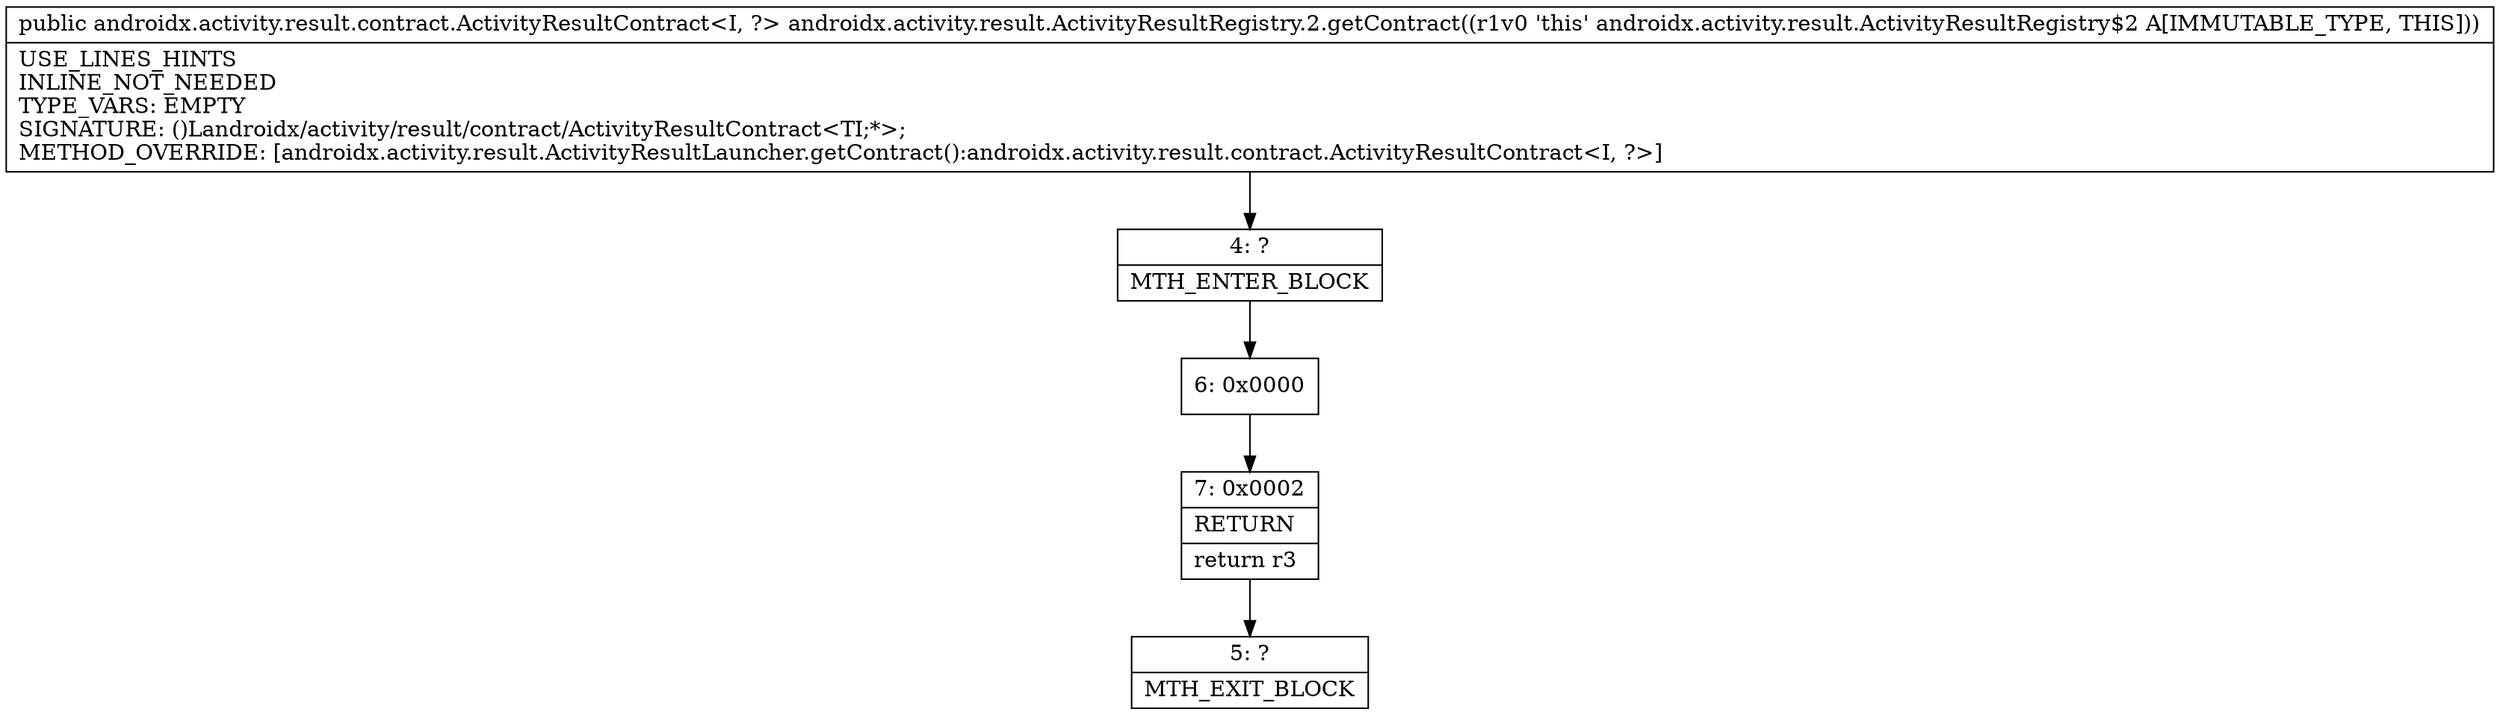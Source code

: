 digraph "CFG forandroidx.activity.result.ActivityResultRegistry.2.getContract()Landroidx\/activity\/result\/contract\/ActivityResultContract;" {
Node_4 [shape=record,label="{4\:\ ?|MTH_ENTER_BLOCK\l}"];
Node_6 [shape=record,label="{6\:\ 0x0000}"];
Node_7 [shape=record,label="{7\:\ 0x0002|RETURN\l|return r3\l}"];
Node_5 [shape=record,label="{5\:\ ?|MTH_EXIT_BLOCK\l}"];
MethodNode[shape=record,label="{public androidx.activity.result.contract.ActivityResultContract\<I, ?\> androidx.activity.result.ActivityResultRegistry.2.getContract((r1v0 'this' androidx.activity.result.ActivityResultRegistry$2 A[IMMUTABLE_TYPE, THIS]))  | USE_LINES_HINTS\lINLINE_NOT_NEEDED\lTYPE_VARS: EMPTY\lSIGNATURE: ()Landroidx\/activity\/result\/contract\/ActivityResultContract\<TI;*\>;\lMETHOD_OVERRIDE: [androidx.activity.result.ActivityResultLauncher.getContract():androidx.activity.result.contract.ActivityResultContract\<I, ?\>]\l}"];
MethodNode -> Node_4;Node_4 -> Node_6;
Node_6 -> Node_7;
Node_7 -> Node_5;
}

